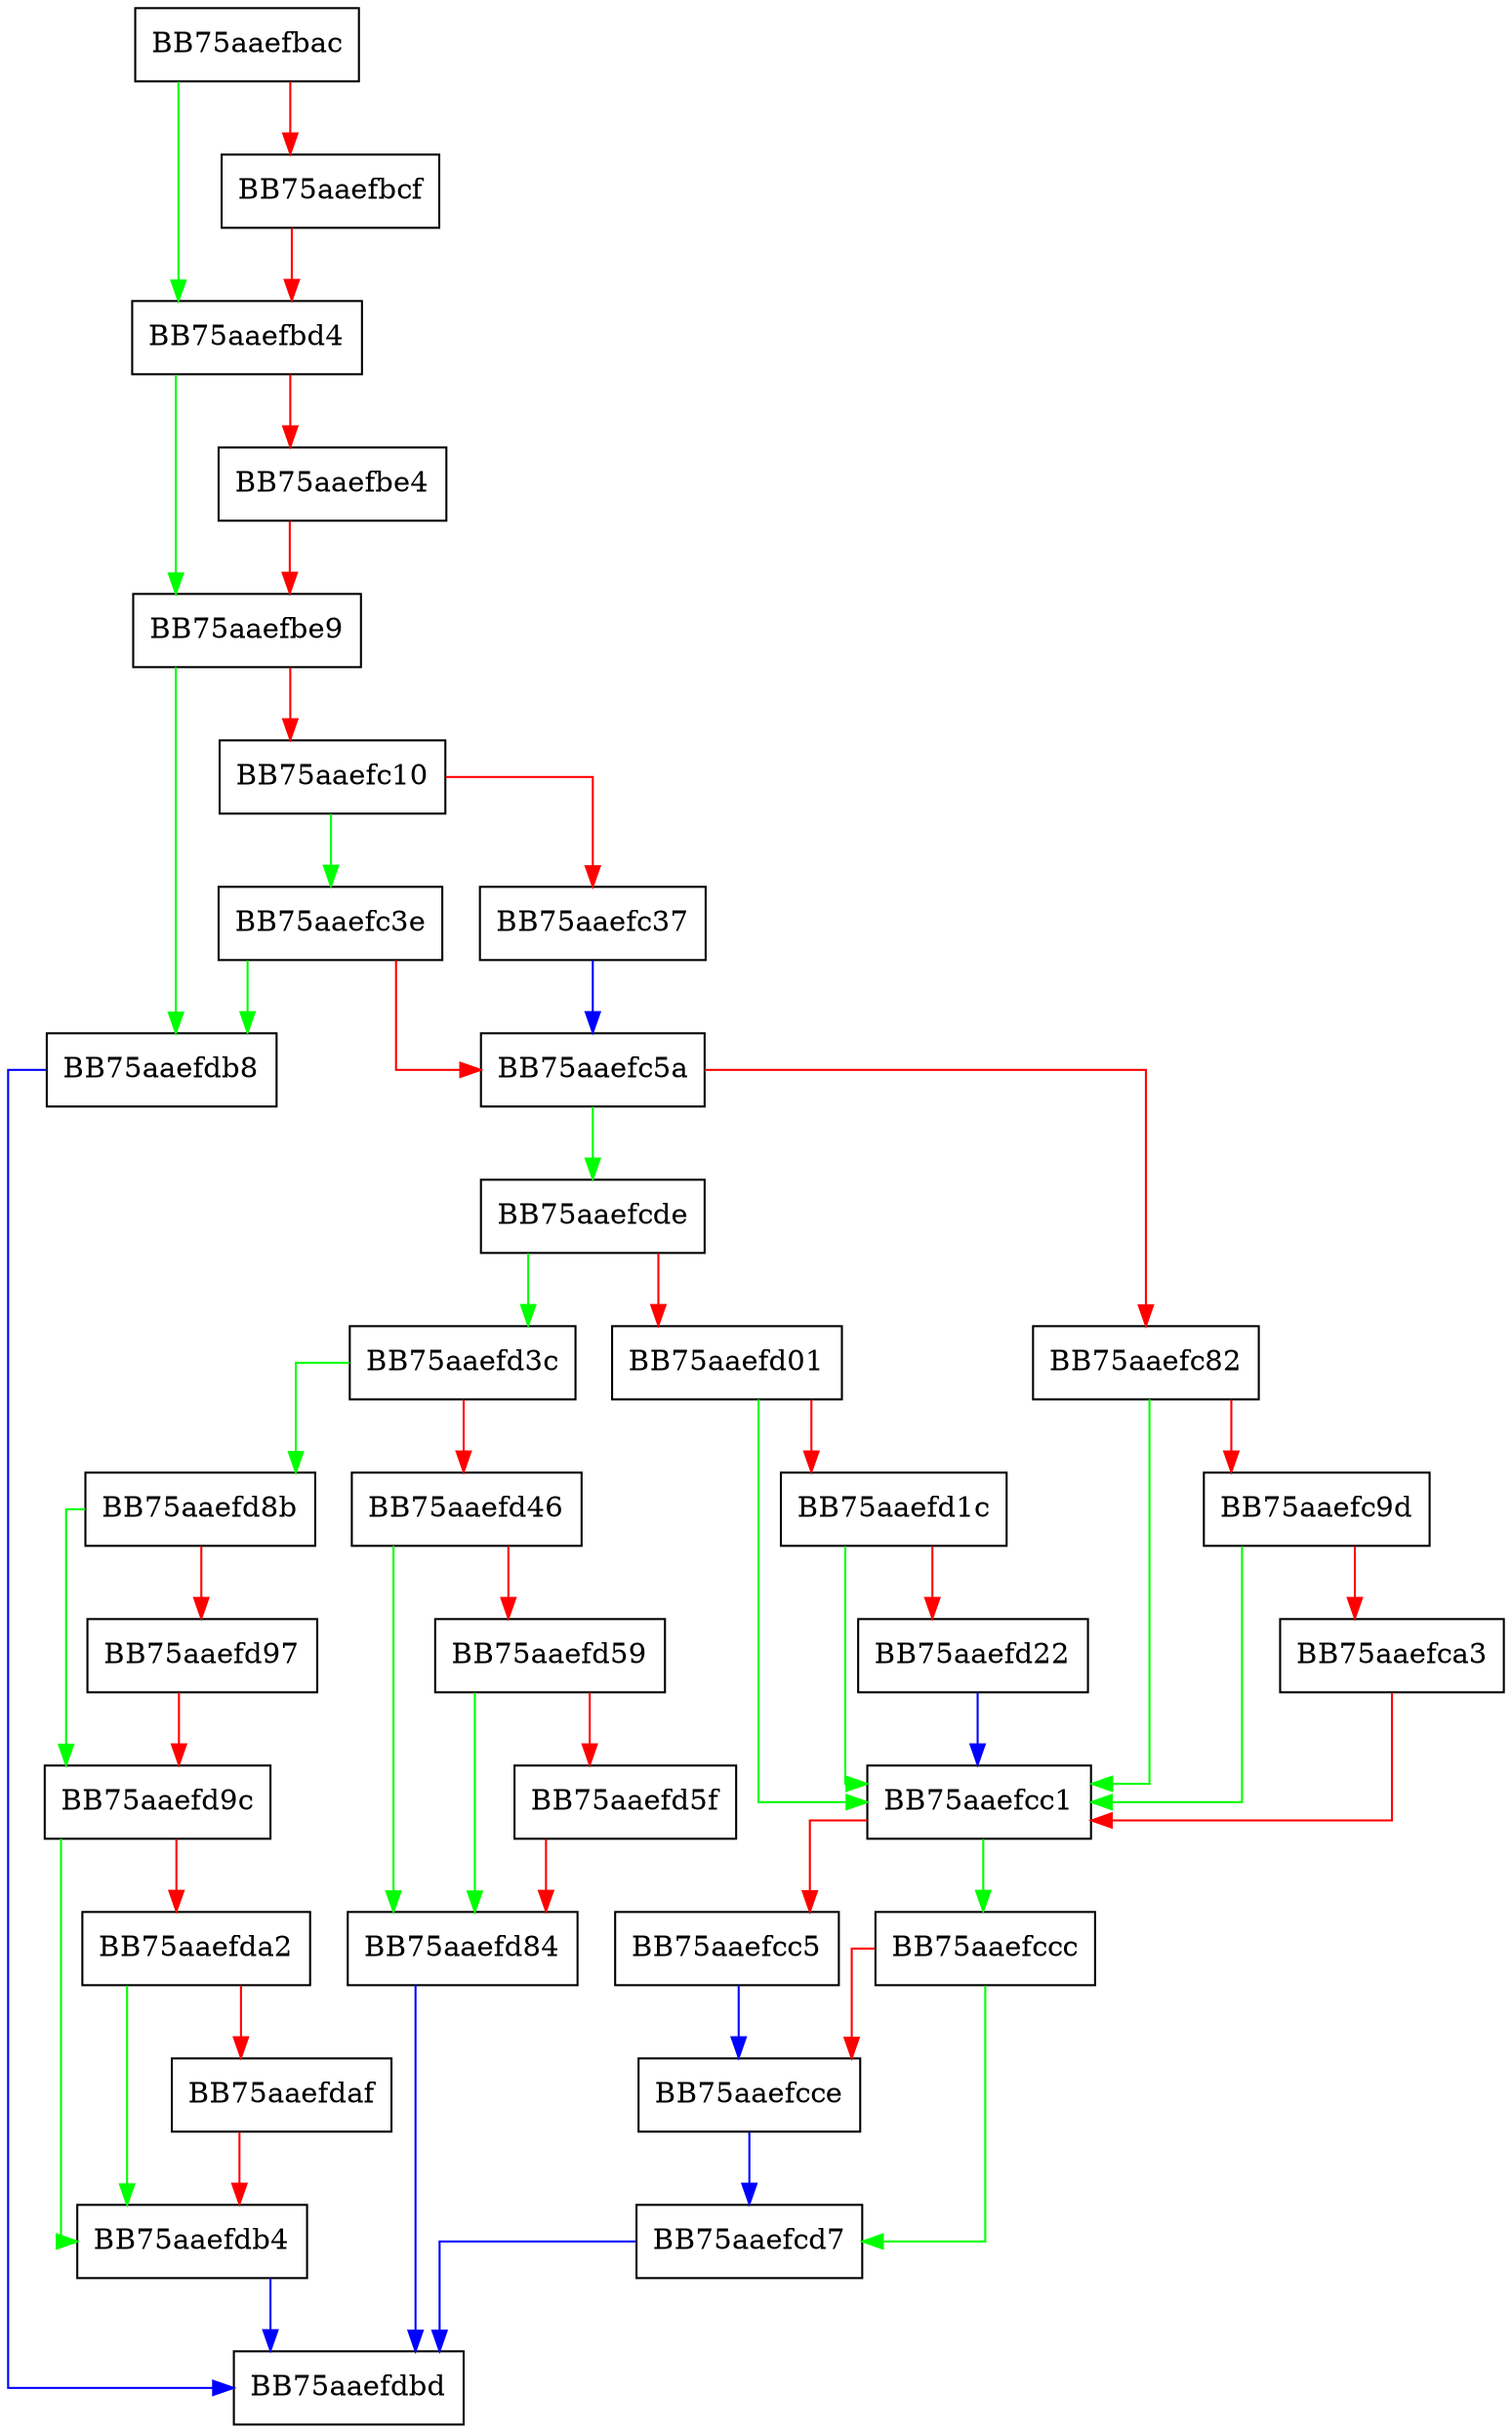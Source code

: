 digraph WriteSectors {
  node [shape="box"];
  graph [splines=ortho];
  BB75aaefbac -> BB75aaefbd4 [color="green"];
  BB75aaefbac -> BB75aaefbcf [color="red"];
  BB75aaefbcf -> BB75aaefbd4 [color="red"];
  BB75aaefbd4 -> BB75aaefbe9 [color="green"];
  BB75aaefbd4 -> BB75aaefbe4 [color="red"];
  BB75aaefbe4 -> BB75aaefbe9 [color="red"];
  BB75aaefbe9 -> BB75aaefdb8 [color="green"];
  BB75aaefbe9 -> BB75aaefc10 [color="red"];
  BB75aaefc10 -> BB75aaefc3e [color="green"];
  BB75aaefc10 -> BB75aaefc37 [color="red"];
  BB75aaefc37 -> BB75aaefc5a [color="blue"];
  BB75aaefc3e -> BB75aaefdb8 [color="green"];
  BB75aaefc3e -> BB75aaefc5a [color="red"];
  BB75aaefc5a -> BB75aaefcde [color="green"];
  BB75aaefc5a -> BB75aaefc82 [color="red"];
  BB75aaefc82 -> BB75aaefcc1 [color="green"];
  BB75aaefc82 -> BB75aaefc9d [color="red"];
  BB75aaefc9d -> BB75aaefcc1 [color="green"];
  BB75aaefc9d -> BB75aaefca3 [color="red"];
  BB75aaefca3 -> BB75aaefcc1 [color="red"];
  BB75aaefcc1 -> BB75aaefccc [color="green"];
  BB75aaefcc1 -> BB75aaefcc5 [color="red"];
  BB75aaefcc5 -> BB75aaefcce [color="blue"];
  BB75aaefccc -> BB75aaefcd7 [color="green"];
  BB75aaefccc -> BB75aaefcce [color="red"];
  BB75aaefcce -> BB75aaefcd7 [color="blue"];
  BB75aaefcd7 -> BB75aaefdbd [color="blue"];
  BB75aaefcde -> BB75aaefd3c [color="green"];
  BB75aaefcde -> BB75aaefd01 [color="red"];
  BB75aaefd01 -> BB75aaefcc1 [color="green"];
  BB75aaefd01 -> BB75aaefd1c [color="red"];
  BB75aaefd1c -> BB75aaefcc1 [color="green"];
  BB75aaefd1c -> BB75aaefd22 [color="red"];
  BB75aaefd22 -> BB75aaefcc1 [color="blue"];
  BB75aaefd3c -> BB75aaefd8b [color="green"];
  BB75aaefd3c -> BB75aaefd46 [color="red"];
  BB75aaefd46 -> BB75aaefd84 [color="green"];
  BB75aaefd46 -> BB75aaefd59 [color="red"];
  BB75aaefd59 -> BB75aaefd84 [color="green"];
  BB75aaefd59 -> BB75aaefd5f [color="red"];
  BB75aaefd5f -> BB75aaefd84 [color="red"];
  BB75aaefd84 -> BB75aaefdbd [color="blue"];
  BB75aaefd8b -> BB75aaefd9c [color="green"];
  BB75aaefd8b -> BB75aaefd97 [color="red"];
  BB75aaefd97 -> BB75aaefd9c [color="red"];
  BB75aaefd9c -> BB75aaefdb4 [color="green"];
  BB75aaefd9c -> BB75aaefda2 [color="red"];
  BB75aaefda2 -> BB75aaefdb4 [color="green"];
  BB75aaefda2 -> BB75aaefdaf [color="red"];
  BB75aaefdaf -> BB75aaefdb4 [color="red"];
  BB75aaefdb4 -> BB75aaefdbd [color="blue"];
  BB75aaefdb8 -> BB75aaefdbd [color="blue"];
}